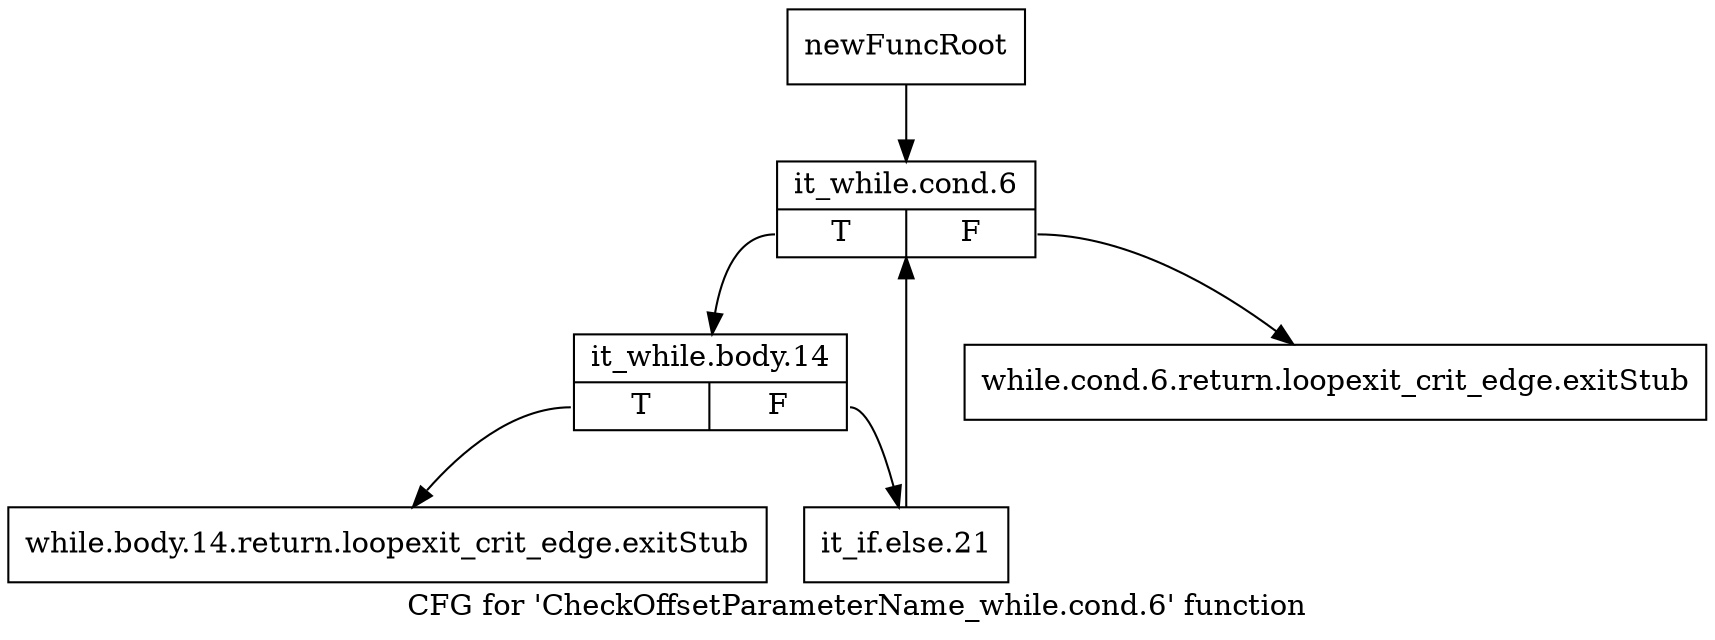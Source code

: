 digraph "CFG for 'CheckOffsetParameterName_while.cond.6' function" {
	label="CFG for 'CheckOffsetParameterName_while.cond.6' function";

	Node0x2aa8870 [shape=record,label="{newFuncRoot}"];
	Node0x2aa8870 -> Node0x2aa8960;
	Node0x2aa88c0 [shape=record,label="{while.cond.6.return.loopexit_crit_edge.exitStub}"];
	Node0x2aa8910 [shape=record,label="{while.body.14.return.loopexit_crit_edge.exitStub}"];
	Node0x2aa8960 [shape=record,label="{it_while.cond.6|{<s0>T|<s1>F}}"];
	Node0x2aa8960:s0 -> Node0x2aa89b0;
	Node0x2aa8960:s1 -> Node0x2aa88c0;
	Node0x2aa89b0 [shape=record,label="{it_while.body.14|{<s0>T|<s1>F}}"];
	Node0x2aa89b0:s0 -> Node0x2aa8910;
	Node0x2aa89b0:s1 -> Node0x2aa8a00;
	Node0x2aa8a00 [shape=record,label="{it_if.else.21}"];
	Node0x2aa8a00 -> Node0x2aa8960;
}
